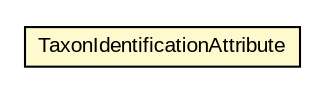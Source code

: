#!/usr/local/bin/dot
#
# Class diagram 
# Generated by UMLGraph version R5_6-24-gf6e263 (http://www.umlgraph.org/)
#

digraph G {
	edge [fontname="arial",fontsize=10,labelfontname="arial",labelfontsize=10];
	node [fontname="arial",fontsize=10,shape=plaintext];
	nodesep=0.25;
	ranksep=0.5;
	// edu.arizona.biosemantics.semanticmarkup.markupelement.description.model.attributes.TaxonIdentificationAttribute
	c136303 [label=<<table title="edu.arizona.biosemantics.semanticmarkup.markupelement.description.model.attributes.TaxonIdentificationAttribute" border="0" cellborder="1" cellspacing="0" cellpadding="2" port="p" bgcolor="lemonChiffon" href="./TaxonIdentificationAttribute.html">
		<tr><td><table border="0" cellspacing="0" cellpadding="1">
<tr><td align="center" balign="center"> TaxonIdentificationAttribute </td></tr>
		</table></td></tr>
		</table>>, URL="./TaxonIdentificationAttribute.html", fontname="arial", fontcolor="black", fontsize=10.0];
}

